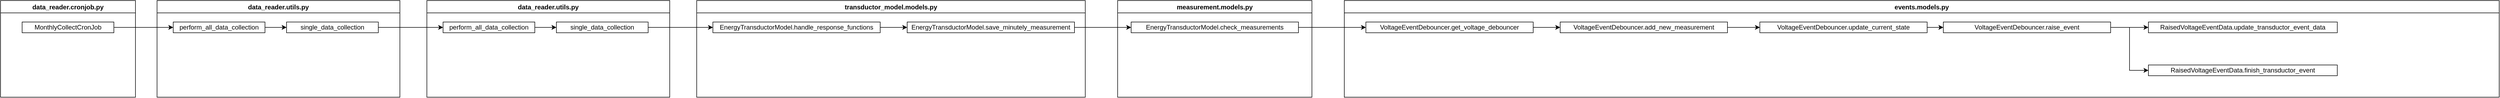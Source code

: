 <mxfile version="14.5.1" type="device"><diagram id="gNtTSvlWxfMh1OckLfaV" name="Page-1"><mxGraphModel dx="3547" dy="1940" grid="1" gridSize="10" guides="1" tooltips="1" connect="1" arrows="1" fold="1" page="1" pageScale="1" pageWidth="850" pageHeight="1100" math="0" shadow="0"><root><mxCell id="0"/><mxCell id="1" parent="0"/><mxCell id="2m_0Pr8UHGTOvMgClyCX-3" value="events.models.py" style="swimlane;" parent="1" vertex="1"><mxGeometry x="980" y="-170" width="2140" height="180" as="geometry"><mxRectangle x="130" y="170" width="180" height="23" as="alternateBounds"/></mxGeometry></mxCell><mxCell id="PwAlHe31ZN3P1u44TcDi-40" style="edgeStyle=orthogonalEdgeStyle;rounded=0;orthogonalLoop=1;jettySize=auto;html=1;entryX=0;entryY=0.5;entryDx=0;entryDy=0;" edge="1" parent="2m_0Pr8UHGTOvMgClyCX-3" source="PwAlHe31ZN3P1u44TcDi-37" target="PwAlHe31ZN3P1u44TcDi-39"><mxGeometry relative="1" as="geometry"/></mxCell><mxCell id="PwAlHe31ZN3P1u44TcDi-37" value="VoltageEventDebouncer.add_new_measurement" style="rounded=0;whiteSpace=wrap;html=1;" vertex="1" parent="2m_0Pr8UHGTOvMgClyCX-3"><mxGeometry x="400" y="40" width="310" height="20" as="geometry"/></mxCell><mxCell id="PwAlHe31ZN3P1u44TcDi-42" style="edgeStyle=orthogonalEdgeStyle;rounded=0;orthogonalLoop=1;jettySize=auto;html=1;" edge="1" parent="2m_0Pr8UHGTOvMgClyCX-3" source="PwAlHe31ZN3P1u44TcDi-39" target="PwAlHe31ZN3P1u44TcDi-41"><mxGeometry relative="1" as="geometry"/></mxCell><mxCell id="PwAlHe31ZN3P1u44TcDi-39" value="VoltageEventDebouncer.update_current_state" style="rounded=0;whiteSpace=wrap;html=1;" vertex="1" parent="2m_0Pr8UHGTOvMgClyCX-3"><mxGeometry x="770" y="40" width="310" height="20" as="geometry"/></mxCell><mxCell id="PwAlHe31ZN3P1u44TcDi-46" style="edgeStyle=orthogonalEdgeStyle;rounded=0;orthogonalLoop=1;jettySize=auto;html=1;entryX=0;entryY=0.5;entryDx=0;entryDy=0;" edge="1" parent="2m_0Pr8UHGTOvMgClyCX-3" source="PwAlHe31ZN3P1u44TcDi-41" target="PwAlHe31ZN3P1u44TcDi-43"><mxGeometry relative="1" as="geometry"/></mxCell><mxCell id="PwAlHe31ZN3P1u44TcDi-48" style="edgeStyle=orthogonalEdgeStyle;rounded=0;orthogonalLoop=1;jettySize=auto;html=1;entryX=0;entryY=0.5;entryDx=0;entryDy=0;" edge="1" parent="2m_0Pr8UHGTOvMgClyCX-3" source="PwAlHe31ZN3P1u44TcDi-41" target="PwAlHe31ZN3P1u44TcDi-47"><mxGeometry relative="1" as="geometry"/></mxCell><mxCell id="PwAlHe31ZN3P1u44TcDi-41" value="VoltageEventDebouncer.raise_event" style="rounded=0;whiteSpace=wrap;html=1;" vertex="1" parent="2m_0Pr8UHGTOvMgClyCX-3"><mxGeometry x="1110" y="40" width="310" height="20" as="geometry"/></mxCell><mxCell id="PwAlHe31ZN3P1u44TcDi-43" value="RaisedVoltageEventData.finish_transductor_event" style="rounded=0;whiteSpace=wrap;html=1;" vertex="1" parent="2m_0Pr8UHGTOvMgClyCX-3"><mxGeometry x="1490" y="120" width="350" height="20" as="geometry"/></mxCell><mxCell id="PwAlHe31ZN3P1u44TcDi-47" value="RaisedVoltageEventData.update_transductor_event_data" style="rounded=0;whiteSpace=wrap;html=1;" vertex="1" parent="2m_0Pr8UHGTOvMgClyCX-3"><mxGeometry x="1490" y="40" width="350" height="20" as="geometry"/></mxCell><mxCell id="PwAlHe31ZN3P1u44TcDi-1" value="data_reader.cronjob.py" style="swimlane;" vertex="1" parent="1"><mxGeometry x="-1510" y="-170" width="250" height="180" as="geometry"><mxRectangle x="130" y="170" width="180" height="23" as="alternateBounds"/></mxGeometry></mxCell><mxCell id="PwAlHe31ZN3P1u44TcDi-8" value="MonthlyCollectCronJob" style="rounded=0;whiteSpace=wrap;html=1;" vertex="1" parent="PwAlHe31ZN3P1u44TcDi-1"><mxGeometry x="40" y="40" width="170" height="20" as="geometry"/></mxCell><mxCell id="PwAlHe31ZN3P1u44TcDi-9" value="data_reader.utils.py" style="swimlane;" vertex="1" parent="1"><mxGeometry x="-1220" y="-170" width="450" height="180" as="geometry"><mxRectangle x="130" y="170" width="180" height="23" as="alternateBounds"/></mxGeometry></mxCell><mxCell id="PwAlHe31ZN3P1u44TcDi-12" value="single_data_collection" style="rounded=0;whiteSpace=wrap;html=1;" vertex="1" parent="PwAlHe31ZN3P1u44TcDi-9"><mxGeometry x="240" y="40" width="170" height="20" as="geometry"/></mxCell><mxCell id="PwAlHe31ZN3P1u44TcDi-15" style="edgeStyle=orthogonalEdgeStyle;rounded=0;orthogonalLoop=1;jettySize=auto;html=1;exitX=1;exitY=0.5;exitDx=0;exitDy=0;entryX=0;entryY=0.5;entryDx=0;entryDy=0;" edge="1" parent="PwAlHe31ZN3P1u44TcDi-9" source="2m_0Pr8UHGTOvMgClyCX-41" target="PwAlHe31ZN3P1u44TcDi-12"><mxGeometry relative="1" as="geometry"/></mxCell><mxCell id="2m_0Pr8UHGTOvMgClyCX-41" value="perform_all_data_collection" style="rounded=0;whiteSpace=wrap;html=1;" parent="PwAlHe31ZN3P1u44TcDi-9" vertex="1"><mxGeometry x="30" y="40" width="170" height="20" as="geometry"/></mxCell><mxCell id="PwAlHe31ZN3P1u44TcDi-14" style="edgeStyle=orthogonalEdgeStyle;rounded=0;orthogonalLoop=1;jettySize=auto;html=1;exitX=1;exitY=0.5;exitDx=0;exitDy=0;entryX=0;entryY=0.5;entryDx=0;entryDy=0;" edge="1" parent="1" source="PwAlHe31ZN3P1u44TcDi-8" target="2m_0Pr8UHGTOvMgClyCX-41"><mxGeometry relative="1" as="geometry"/></mxCell><mxCell id="PwAlHe31ZN3P1u44TcDi-16" value="data_reader.utils.py" style="swimlane;" vertex="1" parent="1"><mxGeometry x="-720" y="-170" width="450" height="180" as="geometry"><mxRectangle x="130" y="170" width="180" height="23" as="alternateBounds"/></mxGeometry></mxCell><mxCell id="PwAlHe31ZN3P1u44TcDi-17" value="single_data_collection" style="rounded=0;whiteSpace=wrap;html=1;" vertex="1" parent="PwAlHe31ZN3P1u44TcDi-16"><mxGeometry x="240" y="40" width="170" height="20" as="geometry"/></mxCell><mxCell id="PwAlHe31ZN3P1u44TcDi-18" style="edgeStyle=orthogonalEdgeStyle;rounded=0;orthogonalLoop=1;jettySize=auto;html=1;exitX=1;exitY=0.5;exitDx=0;exitDy=0;entryX=0;entryY=0.5;entryDx=0;entryDy=0;" edge="1" parent="PwAlHe31ZN3P1u44TcDi-16" source="PwAlHe31ZN3P1u44TcDi-19" target="PwAlHe31ZN3P1u44TcDi-17"><mxGeometry relative="1" as="geometry"/></mxCell><mxCell id="PwAlHe31ZN3P1u44TcDi-19" value="perform_all_data_collection" style="rounded=0;whiteSpace=wrap;html=1;" vertex="1" parent="PwAlHe31ZN3P1u44TcDi-16"><mxGeometry x="30" y="40" width="170" height="20" as="geometry"/></mxCell><mxCell id="PwAlHe31ZN3P1u44TcDi-20" value="transductor_model.models.py" style="swimlane;" vertex="1" parent="1"><mxGeometry x="-220" y="-170" width="720" height="180" as="geometry"><mxRectangle x="130" y="170" width="180" height="23" as="alternateBounds"/></mxGeometry></mxCell><mxCell id="PwAlHe31ZN3P1u44TcDi-26" style="edgeStyle=orthogonalEdgeStyle;rounded=0;orthogonalLoop=1;jettySize=auto;html=1;entryX=0;entryY=0.5;entryDx=0;entryDy=0;" edge="1" parent="PwAlHe31ZN3P1u44TcDi-20" source="PwAlHe31ZN3P1u44TcDi-23" target="PwAlHe31ZN3P1u44TcDi-25"><mxGeometry relative="1" as="geometry"/></mxCell><mxCell id="PwAlHe31ZN3P1u44TcDi-23" value="EnergyTransductorModel.handle_response_functions" style="rounded=0;whiteSpace=wrap;html=1;" vertex="1" parent="PwAlHe31ZN3P1u44TcDi-20"><mxGeometry x="30" y="40" width="310" height="20" as="geometry"/></mxCell><mxCell id="PwAlHe31ZN3P1u44TcDi-25" value="EnergyTransductorModel.save_minutely_measurement" style="rounded=0;whiteSpace=wrap;html=1;" vertex="1" parent="PwAlHe31ZN3P1u44TcDi-20"><mxGeometry x="390" y="40" width="310" height="20" as="geometry"/></mxCell><mxCell id="PwAlHe31ZN3P1u44TcDi-24" style="edgeStyle=orthogonalEdgeStyle;rounded=0;orthogonalLoop=1;jettySize=auto;html=1;entryX=0;entryY=0.5;entryDx=0;entryDy=0;" edge="1" parent="1" source="PwAlHe31ZN3P1u44TcDi-17" target="PwAlHe31ZN3P1u44TcDi-23"><mxGeometry relative="1" as="geometry"/></mxCell><mxCell id="PwAlHe31ZN3P1u44TcDi-38" style="edgeStyle=orthogonalEdgeStyle;rounded=0;orthogonalLoop=1;jettySize=auto;html=1;entryX=0;entryY=0.5;entryDx=0;entryDy=0;" edge="1" parent="1" source="PwAlHe31ZN3P1u44TcDi-29" target="PwAlHe31ZN3P1u44TcDi-37"><mxGeometry relative="1" as="geometry"/></mxCell><mxCell id="PwAlHe31ZN3P1u44TcDi-29" value="VoltageEventDebouncer.get_voltage_debouncer" style="rounded=0;whiteSpace=wrap;html=1;" vertex="1" parent="1"><mxGeometry x="1020" y="-130" width="310" height="20" as="geometry"/></mxCell><mxCell id="PwAlHe31ZN3P1u44TcDi-30" style="edgeStyle=orthogonalEdgeStyle;rounded=0;orthogonalLoop=1;jettySize=auto;html=1;entryX=0;entryY=0.5;entryDx=0;entryDy=0;" edge="1" parent="1" source="PwAlHe31ZN3P1u44TcDi-27" target="PwAlHe31ZN3P1u44TcDi-29"><mxGeometry relative="1" as="geometry"/></mxCell><mxCell id="PwAlHe31ZN3P1u44TcDi-28" style="edgeStyle=orthogonalEdgeStyle;rounded=0;orthogonalLoop=1;jettySize=auto;html=1;entryX=0;entryY=0.5;entryDx=0;entryDy=0;" edge="1" parent="1" source="PwAlHe31ZN3P1u44TcDi-25" target="PwAlHe31ZN3P1u44TcDi-27"><mxGeometry relative="1" as="geometry"/></mxCell><mxCell id="PwAlHe31ZN3P1u44TcDi-32" value="measurement.models.py" style="swimlane;" vertex="1" parent="1"><mxGeometry x="560" y="-170" width="360" height="180" as="geometry"><mxRectangle x="130" y="170" width="180" height="23" as="alternateBounds"/></mxGeometry></mxCell><mxCell id="PwAlHe31ZN3P1u44TcDi-27" value="EnergyTransductorModel.check_measurements" style="rounded=0;whiteSpace=wrap;html=1;" vertex="1" parent="PwAlHe31ZN3P1u44TcDi-32"><mxGeometry x="25" y="40" width="310" height="20" as="geometry"/></mxCell><mxCell id="PwAlHe31ZN3P1u44TcDi-35" style="edgeStyle=orthogonalEdgeStyle;rounded=0;orthogonalLoop=1;jettySize=auto;html=1;entryX=0;entryY=0.5;entryDx=0;entryDy=0;" edge="1" parent="1" source="PwAlHe31ZN3P1u44TcDi-12" target="PwAlHe31ZN3P1u44TcDi-19"><mxGeometry relative="1" as="geometry"/></mxCell></root></mxGraphModel></diagram></mxfile>